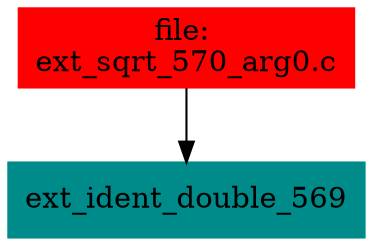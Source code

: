 digraph G {
node [shape=box]

0 [label="file: 
ext_sqrt_570_arg0.c",color=red, style=filled]
1 [label="ext_ident_double_569",color=cyan4, style=filled]
0 -> 1


}

